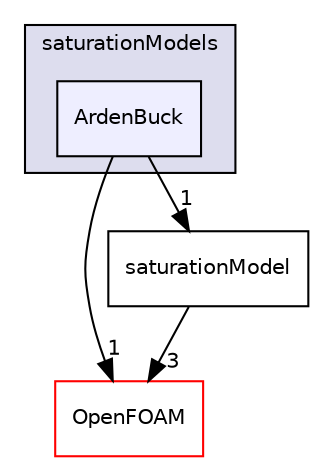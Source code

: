 digraph "src/phaseSystemModels/reactingEulerFoam/interfacialCompositionModels/saturationModels/ArdenBuck" {
  bgcolor=transparent;
  compound=true
  node [ fontsize="10", fontname="Helvetica"];
  edge [ labelfontsize="10", labelfontname="Helvetica"];
  subgraph clusterdir_f832372c159f1b7f6f9e363867cbf30f {
    graph [ bgcolor="#ddddee", pencolor="black", label="saturationModels" fontname="Helvetica", fontsize="10", URL="dir_f832372c159f1b7f6f9e363867cbf30f.html"]
  dir_020f5a16bdd002338b421062ce7656dd [shape=box, label="ArdenBuck", style="filled", fillcolor="#eeeeff", pencolor="black", URL="dir_020f5a16bdd002338b421062ce7656dd.html"];
  }
  dir_c5473ff19b20e6ec4dfe5c310b3778a8 [shape=box label="OpenFOAM" color="red" URL="dir_c5473ff19b20e6ec4dfe5c310b3778a8.html"];
  dir_8e72ce6a6f3fa1f39b8a8d1790f809f3 [shape=box label="saturationModel" URL="dir_8e72ce6a6f3fa1f39b8a8d1790f809f3.html"];
  dir_020f5a16bdd002338b421062ce7656dd->dir_c5473ff19b20e6ec4dfe5c310b3778a8 [headlabel="1", labeldistance=1.5 headhref="dir_003055_002151.html"];
  dir_020f5a16bdd002338b421062ce7656dd->dir_8e72ce6a6f3fa1f39b8a8d1790f809f3 [headlabel="1", labeldistance=1.5 headhref="dir_003055_003059.html"];
  dir_8e72ce6a6f3fa1f39b8a8d1790f809f3->dir_c5473ff19b20e6ec4dfe5c310b3778a8 [headlabel="3", labeldistance=1.5 headhref="dir_003059_002151.html"];
}
